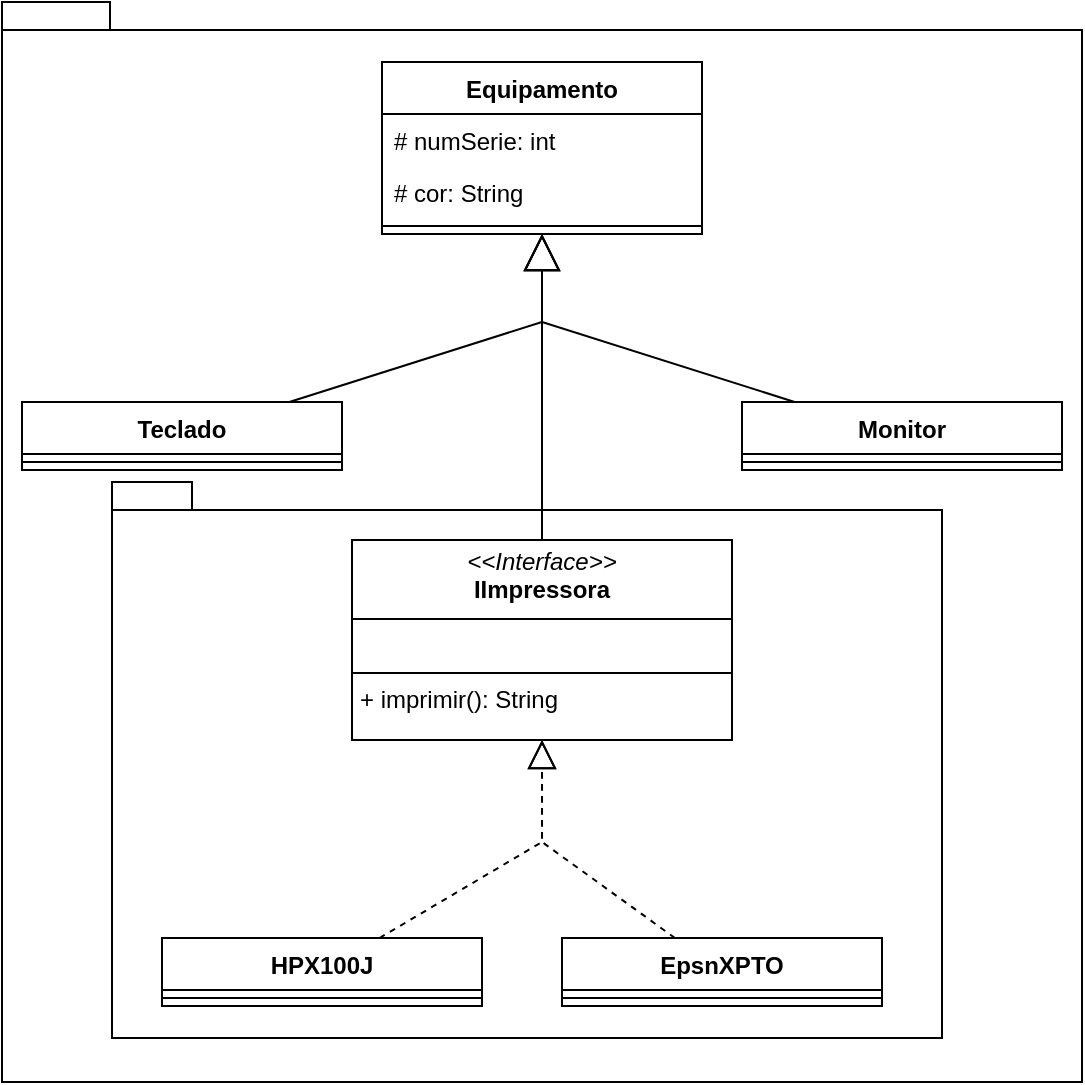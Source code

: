 <mxfile version="24.6.4" type="github">
  <diagram name="Página-1" id="XgC9oCtSY7bUiAqIU9c2">
    <mxGraphModel dx="814" dy="473" grid="1" gridSize="10" guides="1" tooltips="1" connect="1" arrows="1" fold="1" page="1" pageScale="1" pageWidth="827" pageHeight="1169" math="0" shadow="0">
      <root>
        <mxCell id="0" />
        <mxCell id="1" parent="0" />
        <mxCell id="4flxzomesag24Jcf1qUe-21" value="" style="shape=folder;fontStyle=1;spacingTop=10;tabWidth=40;tabHeight=14;tabPosition=left;html=1;whiteSpace=wrap;" vertex="1" parent="1">
          <mxGeometry y="70" width="540" height="540" as="geometry" />
        </mxCell>
        <mxCell id="4flxzomesag24Jcf1qUe-37" value="" style="shape=folder;fontStyle=1;spacingTop=10;tabWidth=40;tabHeight=14;tabPosition=left;html=1;whiteSpace=wrap;" vertex="1" parent="1">
          <mxGeometry x="55" y="310" width="415" height="278" as="geometry" />
        </mxCell>
        <mxCell id="4flxzomesag24Jcf1qUe-1" value="Equipamento" style="swimlane;fontStyle=1;align=center;verticalAlign=top;childLayout=stackLayout;horizontal=1;startSize=26;horizontalStack=0;resizeParent=1;resizeParentMax=0;resizeLast=0;collapsible=1;marginBottom=0;whiteSpace=wrap;html=1;" vertex="1" parent="1">
          <mxGeometry x="190" y="100" width="160" height="86" as="geometry" />
        </mxCell>
        <mxCell id="4flxzomesag24Jcf1qUe-2" value="# numSerie: int" style="text;strokeColor=none;fillColor=none;align=left;verticalAlign=top;spacingLeft=4;spacingRight=4;overflow=hidden;rotatable=0;points=[[0,0.5],[1,0.5]];portConstraint=eastwest;whiteSpace=wrap;html=1;" vertex="1" parent="4flxzomesag24Jcf1qUe-1">
          <mxGeometry y="26" width="160" height="26" as="geometry" />
        </mxCell>
        <mxCell id="4flxzomesag24Jcf1qUe-5" value="# cor: String" style="text;strokeColor=none;fillColor=none;align=left;verticalAlign=top;spacingLeft=4;spacingRight=4;overflow=hidden;rotatable=0;points=[[0,0.5],[1,0.5]];portConstraint=eastwest;whiteSpace=wrap;html=1;" vertex="1" parent="4flxzomesag24Jcf1qUe-1">
          <mxGeometry y="52" width="160" height="26" as="geometry" />
        </mxCell>
        <mxCell id="4flxzomesag24Jcf1qUe-3" value="" style="line;strokeWidth=1;fillColor=none;align=left;verticalAlign=middle;spacingTop=-1;spacingLeft=3;spacingRight=3;rotatable=0;labelPosition=right;points=[];portConstraint=eastwest;strokeColor=inherit;" vertex="1" parent="4flxzomesag24Jcf1qUe-1">
          <mxGeometry y="78" width="160" height="8" as="geometry" />
        </mxCell>
        <mxCell id="4flxzomesag24Jcf1qUe-6" value="Teclado" style="swimlane;fontStyle=1;align=center;verticalAlign=top;childLayout=stackLayout;horizontal=1;startSize=26;horizontalStack=0;resizeParent=1;resizeParentMax=0;resizeLast=0;collapsible=1;marginBottom=0;whiteSpace=wrap;html=1;" vertex="1" parent="1">
          <mxGeometry x="10" y="270" width="160" height="34" as="geometry" />
        </mxCell>
        <mxCell id="4flxzomesag24Jcf1qUe-9" value="" style="line;strokeWidth=1;fillColor=none;align=left;verticalAlign=middle;spacingTop=-1;spacingLeft=3;spacingRight=3;rotatable=0;labelPosition=right;points=[];portConstraint=eastwest;strokeColor=inherit;" vertex="1" parent="4flxzomesag24Jcf1qUe-6">
          <mxGeometry y="26" width="160" height="8" as="geometry" />
        </mxCell>
        <mxCell id="4flxzomesag24Jcf1qUe-14" value="Monitor" style="swimlane;fontStyle=1;align=center;verticalAlign=top;childLayout=stackLayout;horizontal=1;startSize=26;horizontalStack=0;resizeParent=1;resizeParentMax=0;resizeLast=0;collapsible=1;marginBottom=0;whiteSpace=wrap;html=1;" vertex="1" parent="1">
          <mxGeometry x="370" y="270" width="160" height="34" as="geometry" />
        </mxCell>
        <mxCell id="4flxzomesag24Jcf1qUe-17" value="" style="line;strokeWidth=1;fillColor=none;align=left;verticalAlign=middle;spacingTop=-1;spacingLeft=3;spacingRight=3;rotatable=0;labelPosition=right;points=[];portConstraint=eastwest;strokeColor=inherit;" vertex="1" parent="4flxzomesag24Jcf1qUe-14">
          <mxGeometry y="26" width="160" height="8" as="geometry" />
        </mxCell>
        <mxCell id="4flxzomesag24Jcf1qUe-18" value="" style="endArrow=block;endSize=16;endFill=0;html=1;rounded=0;" edge="1" parent="1" source="4flxzomesag24Jcf1qUe-6" target="4flxzomesag24Jcf1qUe-1">
          <mxGeometry width="160" relative="1" as="geometry">
            <mxPoint x="330" y="250" as="sourcePoint" />
            <mxPoint x="490" y="250" as="targetPoint" />
            <Array as="points">
              <mxPoint x="270" y="230" />
            </Array>
          </mxGeometry>
        </mxCell>
        <mxCell id="4flxzomesag24Jcf1qUe-19" value="" style="endArrow=block;endSize=16;endFill=0;html=1;rounded=0;" edge="1" parent="1" source="4flxzomesag24Jcf1qUe-22" target="4flxzomesag24Jcf1qUe-1">
          <mxGeometry width="160" relative="1" as="geometry">
            <mxPoint x="270" y="270" as="sourcePoint" />
            <mxPoint x="247" y="196" as="targetPoint" />
          </mxGeometry>
        </mxCell>
        <mxCell id="4flxzomesag24Jcf1qUe-20" value="" style="endArrow=block;endSize=16;endFill=0;html=1;rounded=0;" edge="1" parent="1" source="4flxzomesag24Jcf1qUe-14" target="4flxzomesag24Jcf1qUe-1">
          <mxGeometry width="160" relative="1" as="geometry">
            <mxPoint x="135" y="290" as="sourcePoint" />
            <mxPoint x="257" y="206" as="targetPoint" />
            <Array as="points">
              <mxPoint x="270" y="230" />
            </Array>
          </mxGeometry>
        </mxCell>
        <mxCell id="4flxzomesag24Jcf1qUe-22" value="&lt;p style=&quot;margin:0px;margin-top:4px;text-align:center;&quot;&gt;&lt;i&gt;&amp;lt;&amp;lt;Interface&amp;gt;&amp;gt;&lt;/i&gt;&lt;br&gt;&lt;b&gt;IImpressora&lt;/b&gt;&lt;/p&gt;&lt;hr size=&quot;1&quot; style=&quot;border-style:solid;&quot;&gt;&lt;p style=&quot;margin:0px;margin-left:4px;&quot;&gt;&lt;br&gt;&lt;/p&gt;&lt;hr size=&quot;1&quot; style=&quot;border-style:solid;&quot;&gt;&lt;p style=&quot;margin:0px;margin-left:4px;&quot;&gt;+ imprimir(): String&lt;br&gt;&lt;br&gt;&lt;/p&gt;" style="verticalAlign=top;align=left;overflow=fill;html=1;whiteSpace=wrap;" vertex="1" parent="1">
          <mxGeometry x="175" y="339" width="190" height="100" as="geometry" />
        </mxCell>
        <mxCell id="4flxzomesag24Jcf1qUe-31" value="HPX100J" style="swimlane;fontStyle=1;align=center;verticalAlign=top;childLayout=stackLayout;horizontal=1;startSize=26;horizontalStack=0;resizeParent=1;resizeParentMax=0;resizeLast=0;collapsible=1;marginBottom=0;whiteSpace=wrap;html=1;" vertex="1" parent="1">
          <mxGeometry x="80" y="538" width="160" height="34" as="geometry" />
        </mxCell>
        <mxCell id="4flxzomesag24Jcf1qUe-32" value="" style="line;strokeWidth=1;fillColor=none;align=left;verticalAlign=middle;spacingTop=-1;spacingLeft=3;spacingRight=3;rotatable=0;labelPosition=right;points=[];portConstraint=eastwest;strokeColor=inherit;" vertex="1" parent="4flxzomesag24Jcf1qUe-31">
          <mxGeometry y="26" width="160" height="8" as="geometry" />
        </mxCell>
        <mxCell id="4flxzomesag24Jcf1qUe-33" value="EpsnXPTO" style="swimlane;fontStyle=1;align=center;verticalAlign=top;childLayout=stackLayout;horizontal=1;startSize=26;horizontalStack=0;resizeParent=1;resizeParentMax=0;resizeLast=0;collapsible=1;marginBottom=0;whiteSpace=wrap;html=1;" vertex="1" parent="1">
          <mxGeometry x="280" y="538" width="160" height="34" as="geometry" />
        </mxCell>
        <mxCell id="4flxzomesag24Jcf1qUe-34" value="" style="line;strokeWidth=1;fillColor=none;align=left;verticalAlign=middle;spacingTop=-1;spacingLeft=3;spacingRight=3;rotatable=0;labelPosition=right;points=[];portConstraint=eastwest;strokeColor=inherit;" vertex="1" parent="4flxzomesag24Jcf1qUe-33">
          <mxGeometry y="26" width="160" height="8" as="geometry" />
        </mxCell>
        <mxCell id="4flxzomesag24Jcf1qUe-35" value="" style="endArrow=block;dashed=1;endFill=0;endSize=12;html=1;rounded=0;" edge="1" parent="1" source="4flxzomesag24Jcf1qUe-31" target="4flxzomesag24Jcf1qUe-22">
          <mxGeometry width="160" relative="1" as="geometry">
            <mxPoint x="230" y="330" as="sourcePoint" />
            <mxPoint x="390" y="330" as="targetPoint" />
            <Array as="points">
              <mxPoint x="270" y="490" />
            </Array>
          </mxGeometry>
        </mxCell>
        <mxCell id="4flxzomesag24Jcf1qUe-36" value="" style="endArrow=block;dashed=1;endFill=0;endSize=12;html=1;rounded=0;" edge="1" parent="1" source="4flxzomesag24Jcf1qUe-33" target="4flxzomesag24Jcf1qUe-22">
          <mxGeometry width="160" relative="1" as="geometry">
            <mxPoint x="186" y="430" as="sourcePoint" />
            <mxPoint x="233" y="380" as="targetPoint" />
            <Array as="points">
              <mxPoint x="270" y="490" />
            </Array>
          </mxGeometry>
        </mxCell>
      </root>
    </mxGraphModel>
  </diagram>
</mxfile>
